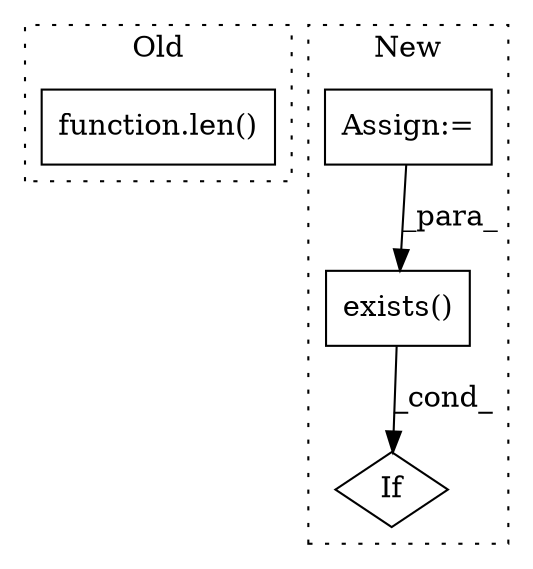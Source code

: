 digraph G {
subgraph cluster0 {
1 [label="function.len()" a="75" s="10197,10211" l="4,1" shape="box"];
label = "Old";
style="dotted";
}
subgraph cluster1 {
2 [label="exists()" a="75" s="10376,10399" l="15,1" shape="box"];
3 [label="Assign:=" a="68" s="10266" l="3" shape="box"];
4 [label="If" a="96" s="10373" l="3" shape="diamond"];
label = "New";
style="dotted";
}
2 -> 4 [label="_cond_"];
3 -> 2 [label="_para_"];
}